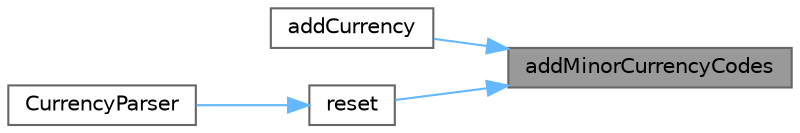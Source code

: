 digraph "addMinorCurrencyCodes"
{
 // INTERACTIVE_SVG=YES
 // LATEX_PDF_SIZE
  bgcolor="transparent";
  edge [fontname=Helvetica,fontsize=10,labelfontname=Helvetica,labelfontsize=10];
  node [fontname=Helvetica,fontsize=10,shape=box,height=0.2,width=0.4];
  rankdir="RL";
  Node1 [label="addMinorCurrencyCodes",height=0.2,width=0.4,color="gray40", fillcolor="grey60", style="filled", fontcolor="black",tooltip=" "];
  Node1 -> Node2 [dir="back",color="steelblue1",style="solid"];
  Node2 [label="addCurrency",height=0.2,width=0.4,color="grey40", fillcolor="white", style="filled",URL="$classore_1_1data_1_1_currency_parser.html#ad3621751859952bd99f095d0001c44db",tooltip=" "];
  Node1 -> Node3 [dir="back",color="steelblue1",style="solid"];
  Node3 [label="reset",height=0.2,width=0.4,color="grey40", fillcolor="white", style="filled",URL="$classore_1_1data_1_1_currency_parser.html#ad20897c5c8bd47f5d4005989bead0e55",tooltip=" "];
  Node3 -> Node4 [dir="back",color="steelblue1",style="solid"];
  Node4 [label="CurrencyParser",height=0.2,width=0.4,color="grey40", fillcolor="white", style="filled",URL="$classore_1_1data_1_1_currency_parser.html#a3328a4dfb207916a603c9f21fd3f0c4b",tooltip=" "];
}
